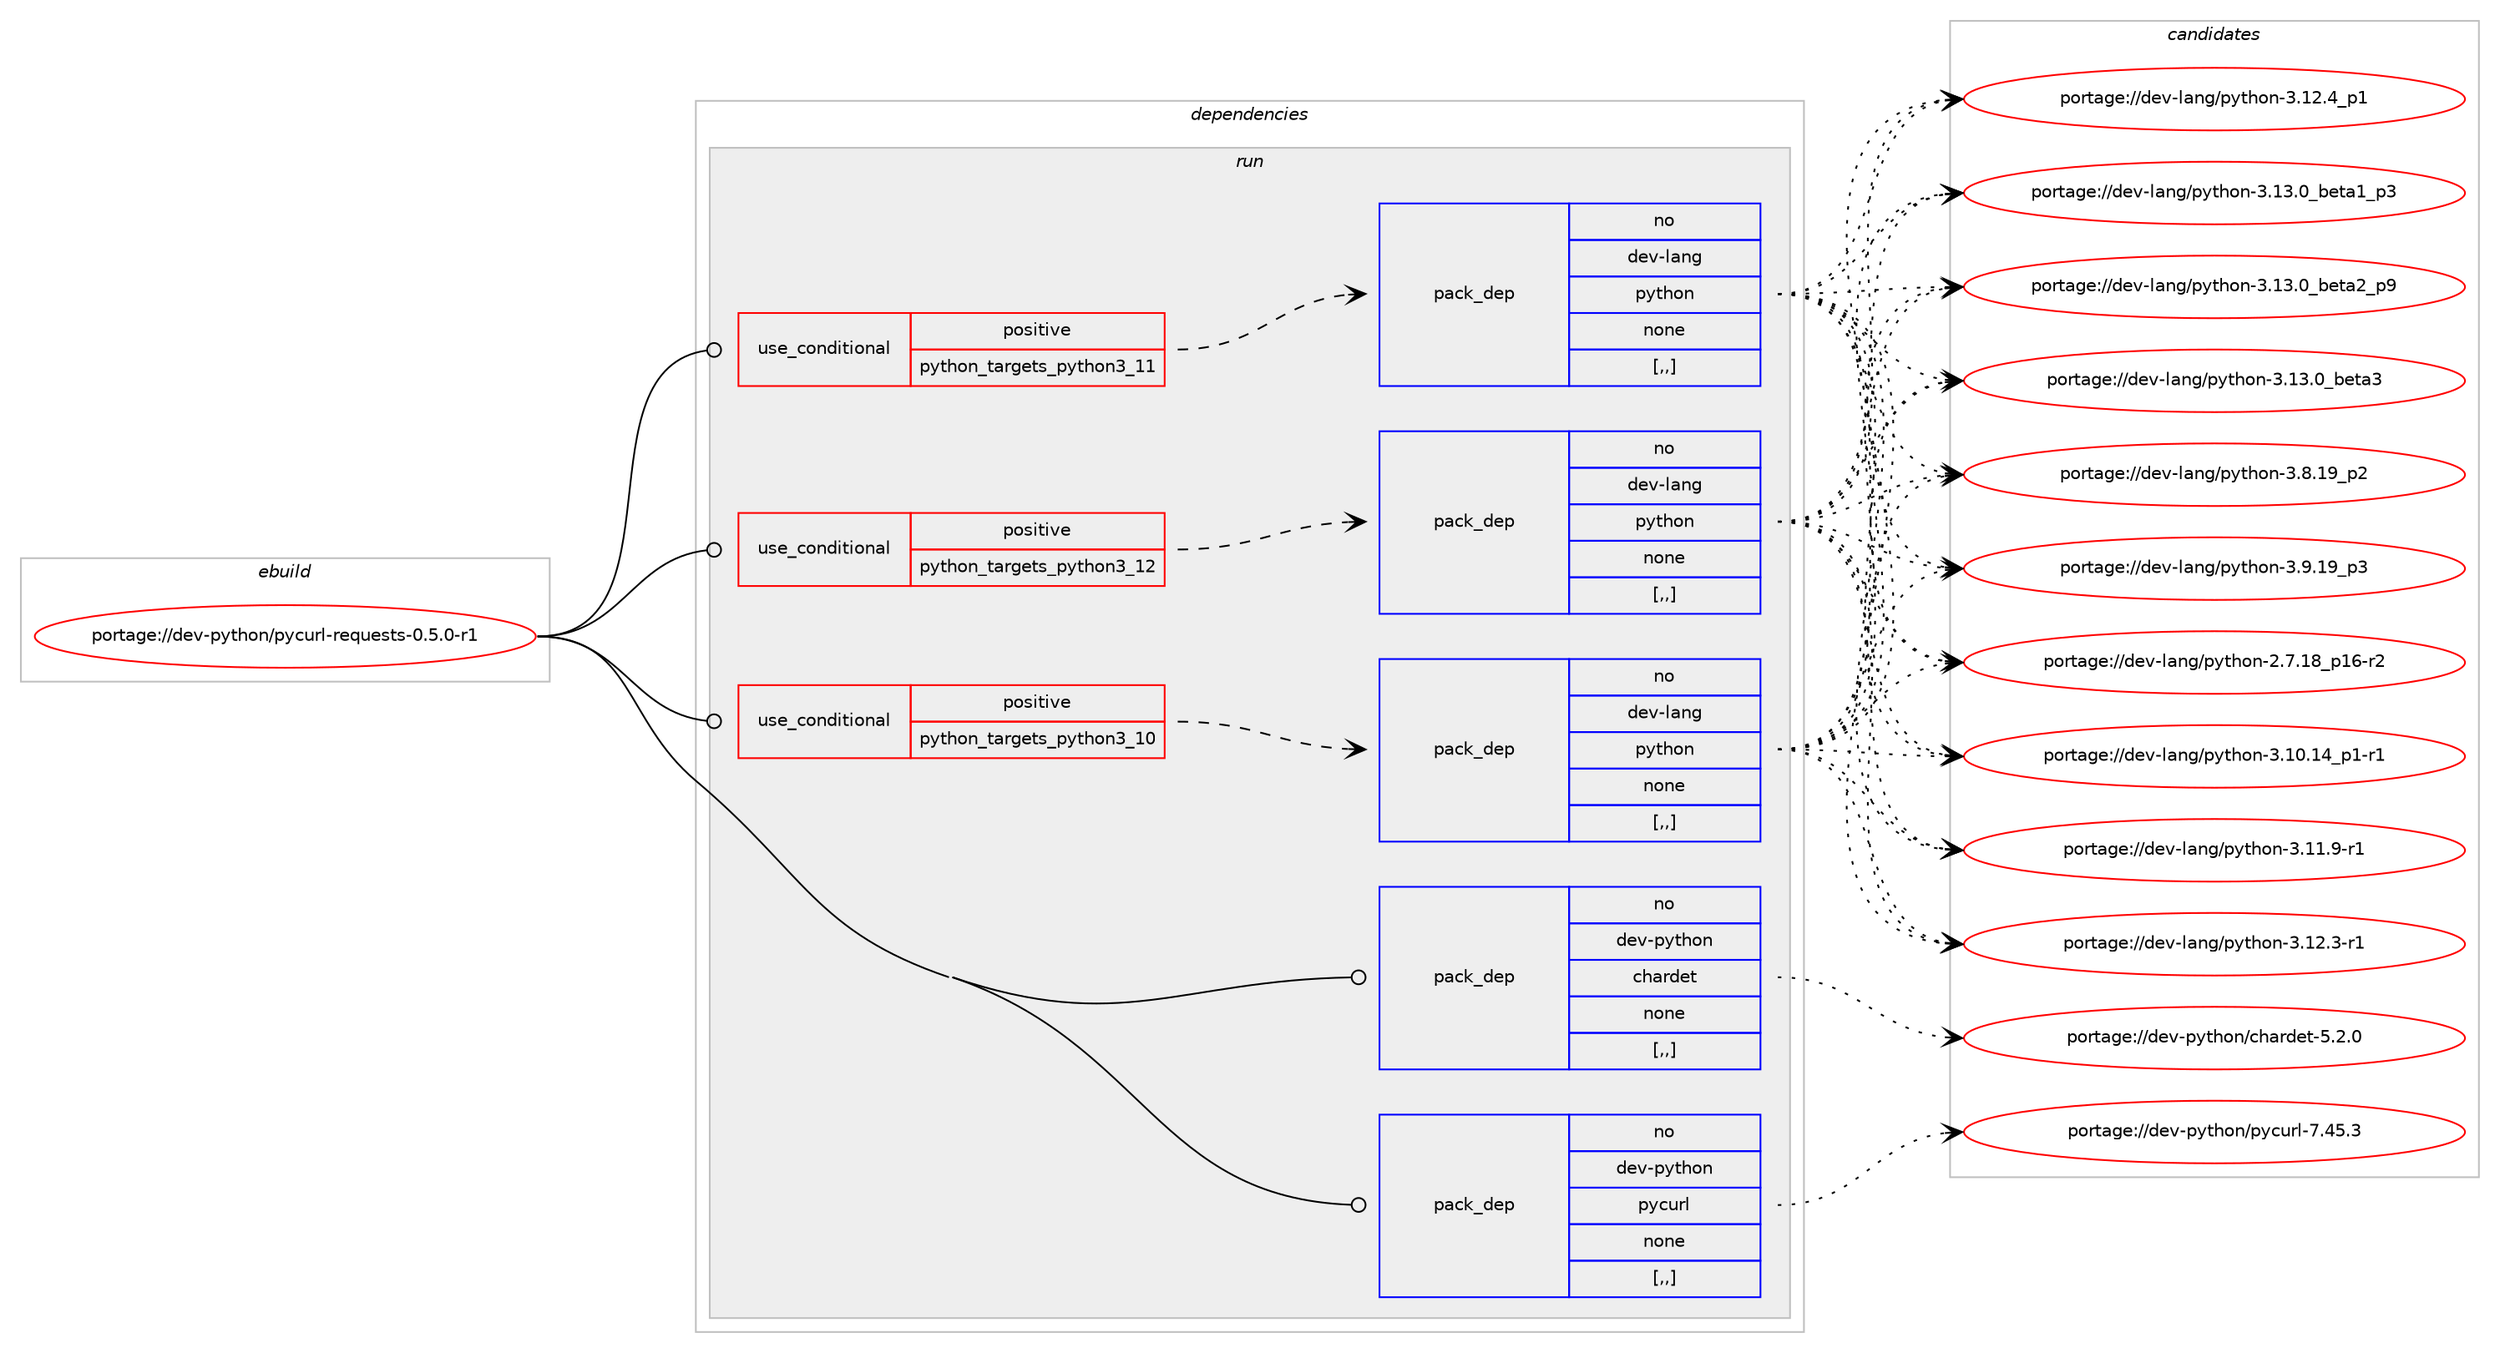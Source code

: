 digraph prolog {

# *************
# Graph options
# *************

newrank=true;
concentrate=true;
compound=true;
graph [rankdir=LR,fontname=Helvetica,fontsize=10,ranksep=1.5];#, ranksep=2.5, nodesep=0.2];
edge  [arrowhead=vee];
node  [fontname=Helvetica,fontsize=10];

# **********
# The ebuild
# **********

subgraph cluster_leftcol {
color=gray;
rank=same;
label=<<i>ebuild</i>>;
id [label="portage://dev-python/pycurl-requests-0.5.0-r1", color=red, width=4, href="../dev-python/pycurl-requests-0.5.0-r1.svg"];
}

# ****************
# The dependencies
# ****************

subgraph cluster_midcol {
color=gray;
label=<<i>dependencies</i>>;
subgraph cluster_compile {
fillcolor="#eeeeee";
style=filled;
label=<<i>compile</i>>;
}
subgraph cluster_compileandrun {
fillcolor="#eeeeee";
style=filled;
label=<<i>compile and run</i>>;
}
subgraph cluster_run {
fillcolor="#eeeeee";
style=filled;
label=<<i>run</i>>;
subgraph cond35622 {
dependency152393 [label=<<TABLE BORDER="0" CELLBORDER="1" CELLSPACING="0" CELLPADDING="4"><TR><TD ROWSPAN="3" CELLPADDING="10">use_conditional</TD></TR><TR><TD>positive</TD></TR><TR><TD>python_targets_python3_10</TD></TR></TABLE>>, shape=none, color=red];
subgraph pack115554 {
dependency152394 [label=<<TABLE BORDER="0" CELLBORDER="1" CELLSPACING="0" CELLPADDING="4" WIDTH="220"><TR><TD ROWSPAN="6" CELLPADDING="30">pack_dep</TD></TR><TR><TD WIDTH="110">no</TD></TR><TR><TD>dev-lang</TD></TR><TR><TD>python</TD></TR><TR><TD>none</TD></TR><TR><TD>[,,]</TD></TR></TABLE>>, shape=none, color=blue];
}
dependency152393:e -> dependency152394:w [weight=20,style="dashed",arrowhead="vee"];
}
id:e -> dependency152393:w [weight=20,style="solid",arrowhead="odot"];
subgraph cond35623 {
dependency152395 [label=<<TABLE BORDER="0" CELLBORDER="1" CELLSPACING="0" CELLPADDING="4"><TR><TD ROWSPAN="3" CELLPADDING="10">use_conditional</TD></TR><TR><TD>positive</TD></TR><TR><TD>python_targets_python3_11</TD></TR></TABLE>>, shape=none, color=red];
subgraph pack115555 {
dependency152396 [label=<<TABLE BORDER="0" CELLBORDER="1" CELLSPACING="0" CELLPADDING="4" WIDTH="220"><TR><TD ROWSPAN="6" CELLPADDING="30">pack_dep</TD></TR><TR><TD WIDTH="110">no</TD></TR><TR><TD>dev-lang</TD></TR><TR><TD>python</TD></TR><TR><TD>none</TD></TR><TR><TD>[,,]</TD></TR></TABLE>>, shape=none, color=blue];
}
dependency152395:e -> dependency152396:w [weight=20,style="dashed",arrowhead="vee"];
}
id:e -> dependency152395:w [weight=20,style="solid",arrowhead="odot"];
subgraph cond35624 {
dependency152397 [label=<<TABLE BORDER="0" CELLBORDER="1" CELLSPACING="0" CELLPADDING="4"><TR><TD ROWSPAN="3" CELLPADDING="10">use_conditional</TD></TR><TR><TD>positive</TD></TR><TR><TD>python_targets_python3_12</TD></TR></TABLE>>, shape=none, color=red];
subgraph pack115556 {
dependency152398 [label=<<TABLE BORDER="0" CELLBORDER="1" CELLSPACING="0" CELLPADDING="4" WIDTH="220"><TR><TD ROWSPAN="6" CELLPADDING="30">pack_dep</TD></TR><TR><TD WIDTH="110">no</TD></TR><TR><TD>dev-lang</TD></TR><TR><TD>python</TD></TR><TR><TD>none</TD></TR><TR><TD>[,,]</TD></TR></TABLE>>, shape=none, color=blue];
}
dependency152397:e -> dependency152398:w [weight=20,style="dashed",arrowhead="vee"];
}
id:e -> dependency152397:w [weight=20,style="solid",arrowhead="odot"];
subgraph pack115557 {
dependency152399 [label=<<TABLE BORDER="0" CELLBORDER="1" CELLSPACING="0" CELLPADDING="4" WIDTH="220"><TR><TD ROWSPAN="6" CELLPADDING="30">pack_dep</TD></TR><TR><TD WIDTH="110">no</TD></TR><TR><TD>dev-python</TD></TR><TR><TD>chardet</TD></TR><TR><TD>none</TD></TR><TR><TD>[,,]</TD></TR></TABLE>>, shape=none, color=blue];
}
id:e -> dependency152399:w [weight=20,style="solid",arrowhead="odot"];
subgraph pack115558 {
dependency152400 [label=<<TABLE BORDER="0" CELLBORDER="1" CELLSPACING="0" CELLPADDING="4" WIDTH="220"><TR><TD ROWSPAN="6" CELLPADDING="30">pack_dep</TD></TR><TR><TD WIDTH="110">no</TD></TR><TR><TD>dev-python</TD></TR><TR><TD>pycurl</TD></TR><TR><TD>none</TD></TR><TR><TD>[,,]</TD></TR></TABLE>>, shape=none, color=blue];
}
id:e -> dependency152400:w [weight=20,style="solid",arrowhead="odot"];
}
}

# **************
# The candidates
# **************

subgraph cluster_choices {
rank=same;
color=gray;
label=<<i>candidates</i>>;

subgraph choice115554 {
color=black;
nodesep=1;
choice100101118451089711010347112121116104111110455046554649569511249544511450 [label="portage://dev-lang/python-2.7.18_p16-r2", color=red, width=4,href="../dev-lang/python-2.7.18_p16-r2.svg"];
choice100101118451089711010347112121116104111110455146494846495295112494511449 [label="portage://dev-lang/python-3.10.14_p1-r1", color=red, width=4,href="../dev-lang/python-3.10.14_p1-r1.svg"];
choice100101118451089711010347112121116104111110455146494946574511449 [label="portage://dev-lang/python-3.11.9-r1", color=red, width=4,href="../dev-lang/python-3.11.9-r1.svg"];
choice100101118451089711010347112121116104111110455146495046514511449 [label="portage://dev-lang/python-3.12.3-r1", color=red, width=4,href="../dev-lang/python-3.12.3-r1.svg"];
choice100101118451089711010347112121116104111110455146495046529511249 [label="portage://dev-lang/python-3.12.4_p1", color=red, width=4,href="../dev-lang/python-3.12.4_p1.svg"];
choice10010111845108971101034711212111610411111045514649514648959810111697499511251 [label="portage://dev-lang/python-3.13.0_beta1_p3", color=red, width=4,href="../dev-lang/python-3.13.0_beta1_p3.svg"];
choice10010111845108971101034711212111610411111045514649514648959810111697509511257 [label="portage://dev-lang/python-3.13.0_beta2_p9", color=red, width=4,href="../dev-lang/python-3.13.0_beta2_p9.svg"];
choice1001011184510897110103471121211161041111104551464951464895981011169751 [label="portage://dev-lang/python-3.13.0_beta3", color=red, width=4,href="../dev-lang/python-3.13.0_beta3.svg"];
choice100101118451089711010347112121116104111110455146564649579511250 [label="portage://dev-lang/python-3.8.19_p2", color=red, width=4,href="../dev-lang/python-3.8.19_p2.svg"];
choice100101118451089711010347112121116104111110455146574649579511251 [label="portage://dev-lang/python-3.9.19_p3", color=red, width=4,href="../dev-lang/python-3.9.19_p3.svg"];
dependency152394:e -> choice100101118451089711010347112121116104111110455046554649569511249544511450:w [style=dotted,weight="100"];
dependency152394:e -> choice100101118451089711010347112121116104111110455146494846495295112494511449:w [style=dotted,weight="100"];
dependency152394:e -> choice100101118451089711010347112121116104111110455146494946574511449:w [style=dotted,weight="100"];
dependency152394:e -> choice100101118451089711010347112121116104111110455146495046514511449:w [style=dotted,weight="100"];
dependency152394:e -> choice100101118451089711010347112121116104111110455146495046529511249:w [style=dotted,weight="100"];
dependency152394:e -> choice10010111845108971101034711212111610411111045514649514648959810111697499511251:w [style=dotted,weight="100"];
dependency152394:e -> choice10010111845108971101034711212111610411111045514649514648959810111697509511257:w [style=dotted,weight="100"];
dependency152394:e -> choice1001011184510897110103471121211161041111104551464951464895981011169751:w [style=dotted,weight="100"];
dependency152394:e -> choice100101118451089711010347112121116104111110455146564649579511250:w [style=dotted,weight="100"];
dependency152394:e -> choice100101118451089711010347112121116104111110455146574649579511251:w [style=dotted,weight="100"];
}
subgraph choice115555 {
color=black;
nodesep=1;
choice100101118451089711010347112121116104111110455046554649569511249544511450 [label="portage://dev-lang/python-2.7.18_p16-r2", color=red, width=4,href="../dev-lang/python-2.7.18_p16-r2.svg"];
choice100101118451089711010347112121116104111110455146494846495295112494511449 [label="portage://dev-lang/python-3.10.14_p1-r1", color=red, width=4,href="../dev-lang/python-3.10.14_p1-r1.svg"];
choice100101118451089711010347112121116104111110455146494946574511449 [label="portage://dev-lang/python-3.11.9-r1", color=red, width=4,href="../dev-lang/python-3.11.9-r1.svg"];
choice100101118451089711010347112121116104111110455146495046514511449 [label="portage://dev-lang/python-3.12.3-r1", color=red, width=4,href="../dev-lang/python-3.12.3-r1.svg"];
choice100101118451089711010347112121116104111110455146495046529511249 [label="portage://dev-lang/python-3.12.4_p1", color=red, width=4,href="../dev-lang/python-3.12.4_p1.svg"];
choice10010111845108971101034711212111610411111045514649514648959810111697499511251 [label="portage://dev-lang/python-3.13.0_beta1_p3", color=red, width=4,href="../dev-lang/python-3.13.0_beta1_p3.svg"];
choice10010111845108971101034711212111610411111045514649514648959810111697509511257 [label="portage://dev-lang/python-3.13.0_beta2_p9", color=red, width=4,href="../dev-lang/python-3.13.0_beta2_p9.svg"];
choice1001011184510897110103471121211161041111104551464951464895981011169751 [label="portage://dev-lang/python-3.13.0_beta3", color=red, width=4,href="../dev-lang/python-3.13.0_beta3.svg"];
choice100101118451089711010347112121116104111110455146564649579511250 [label="portage://dev-lang/python-3.8.19_p2", color=red, width=4,href="../dev-lang/python-3.8.19_p2.svg"];
choice100101118451089711010347112121116104111110455146574649579511251 [label="portage://dev-lang/python-3.9.19_p3", color=red, width=4,href="../dev-lang/python-3.9.19_p3.svg"];
dependency152396:e -> choice100101118451089711010347112121116104111110455046554649569511249544511450:w [style=dotted,weight="100"];
dependency152396:e -> choice100101118451089711010347112121116104111110455146494846495295112494511449:w [style=dotted,weight="100"];
dependency152396:e -> choice100101118451089711010347112121116104111110455146494946574511449:w [style=dotted,weight="100"];
dependency152396:e -> choice100101118451089711010347112121116104111110455146495046514511449:w [style=dotted,weight="100"];
dependency152396:e -> choice100101118451089711010347112121116104111110455146495046529511249:w [style=dotted,weight="100"];
dependency152396:e -> choice10010111845108971101034711212111610411111045514649514648959810111697499511251:w [style=dotted,weight="100"];
dependency152396:e -> choice10010111845108971101034711212111610411111045514649514648959810111697509511257:w [style=dotted,weight="100"];
dependency152396:e -> choice1001011184510897110103471121211161041111104551464951464895981011169751:w [style=dotted,weight="100"];
dependency152396:e -> choice100101118451089711010347112121116104111110455146564649579511250:w [style=dotted,weight="100"];
dependency152396:e -> choice100101118451089711010347112121116104111110455146574649579511251:w [style=dotted,weight="100"];
}
subgraph choice115556 {
color=black;
nodesep=1;
choice100101118451089711010347112121116104111110455046554649569511249544511450 [label="portage://dev-lang/python-2.7.18_p16-r2", color=red, width=4,href="../dev-lang/python-2.7.18_p16-r2.svg"];
choice100101118451089711010347112121116104111110455146494846495295112494511449 [label="portage://dev-lang/python-3.10.14_p1-r1", color=red, width=4,href="../dev-lang/python-3.10.14_p1-r1.svg"];
choice100101118451089711010347112121116104111110455146494946574511449 [label="portage://dev-lang/python-3.11.9-r1", color=red, width=4,href="../dev-lang/python-3.11.9-r1.svg"];
choice100101118451089711010347112121116104111110455146495046514511449 [label="portage://dev-lang/python-3.12.3-r1", color=red, width=4,href="../dev-lang/python-3.12.3-r1.svg"];
choice100101118451089711010347112121116104111110455146495046529511249 [label="portage://dev-lang/python-3.12.4_p1", color=red, width=4,href="../dev-lang/python-3.12.4_p1.svg"];
choice10010111845108971101034711212111610411111045514649514648959810111697499511251 [label="portage://dev-lang/python-3.13.0_beta1_p3", color=red, width=4,href="../dev-lang/python-3.13.0_beta1_p3.svg"];
choice10010111845108971101034711212111610411111045514649514648959810111697509511257 [label="portage://dev-lang/python-3.13.0_beta2_p9", color=red, width=4,href="../dev-lang/python-3.13.0_beta2_p9.svg"];
choice1001011184510897110103471121211161041111104551464951464895981011169751 [label="portage://dev-lang/python-3.13.0_beta3", color=red, width=4,href="../dev-lang/python-3.13.0_beta3.svg"];
choice100101118451089711010347112121116104111110455146564649579511250 [label="portage://dev-lang/python-3.8.19_p2", color=red, width=4,href="../dev-lang/python-3.8.19_p2.svg"];
choice100101118451089711010347112121116104111110455146574649579511251 [label="portage://dev-lang/python-3.9.19_p3", color=red, width=4,href="../dev-lang/python-3.9.19_p3.svg"];
dependency152398:e -> choice100101118451089711010347112121116104111110455046554649569511249544511450:w [style=dotted,weight="100"];
dependency152398:e -> choice100101118451089711010347112121116104111110455146494846495295112494511449:w [style=dotted,weight="100"];
dependency152398:e -> choice100101118451089711010347112121116104111110455146494946574511449:w [style=dotted,weight="100"];
dependency152398:e -> choice100101118451089711010347112121116104111110455146495046514511449:w [style=dotted,weight="100"];
dependency152398:e -> choice100101118451089711010347112121116104111110455146495046529511249:w [style=dotted,weight="100"];
dependency152398:e -> choice10010111845108971101034711212111610411111045514649514648959810111697499511251:w [style=dotted,weight="100"];
dependency152398:e -> choice10010111845108971101034711212111610411111045514649514648959810111697509511257:w [style=dotted,weight="100"];
dependency152398:e -> choice1001011184510897110103471121211161041111104551464951464895981011169751:w [style=dotted,weight="100"];
dependency152398:e -> choice100101118451089711010347112121116104111110455146564649579511250:w [style=dotted,weight="100"];
dependency152398:e -> choice100101118451089711010347112121116104111110455146574649579511251:w [style=dotted,weight="100"];
}
subgraph choice115557 {
color=black;
nodesep=1;
choice10010111845112121116104111110479910497114100101116455346504648 [label="portage://dev-python/chardet-5.2.0", color=red, width=4,href="../dev-python/chardet-5.2.0.svg"];
dependency152399:e -> choice10010111845112121116104111110479910497114100101116455346504648:w [style=dotted,weight="100"];
}
subgraph choice115558 {
color=black;
nodesep=1;
choice10010111845112121116104111110471121219911711410845554652534651 [label="portage://dev-python/pycurl-7.45.3", color=red, width=4,href="../dev-python/pycurl-7.45.3.svg"];
dependency152400:e -> choice10010111845112121116104111110471121219911711410845554652534651:w [style=dotted,weight="100"];
}
}

}
